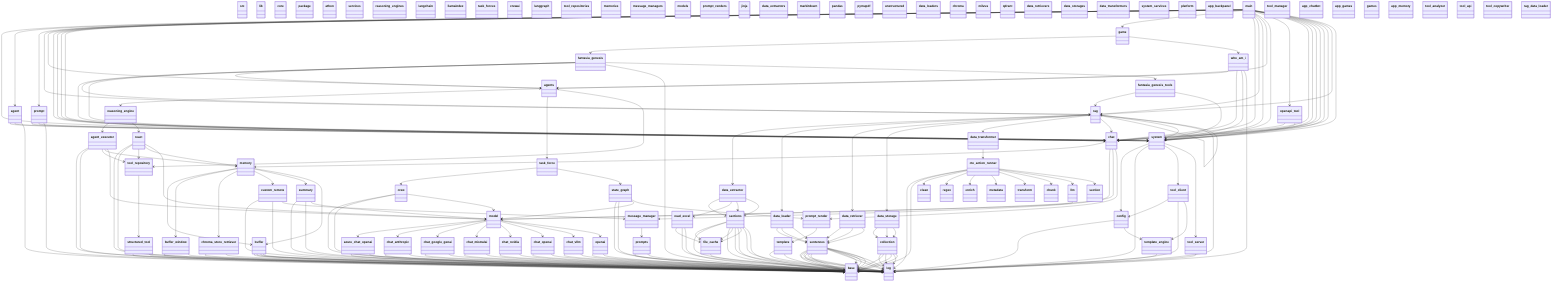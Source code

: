 classDiagram
  class src {
  }
  class lib {
  }
  class core {
  }
  class config {
  }
  class file_cache {
  }
  class log {
  }
  class template_engine {
  }
  class package {
  }
  class athon {
  }
  class agents {
  }
  class chat {
  }
  class rag {
  }
  class system {
  }
  class services {
  }
  class agents {
  }
  class reasoning_engine {
  }
  class reasoning_engines {
  }
  class base {
  }
  class langchain {
  }
  class agent_executor {
  }
  class llamaindex {
  }
  class react {
  }
  class task_force {
  }
  class task_forces {
  }
  class base {
  }
  class crewai {
  }
  class crew {
  }
  class langgraph {
  }
  class state_graph {
  }
  class tool_repositories {
  }
  class base {
  }
  class langchain {
  }
  class structured_tool {
  }
  class tool_repository {
  }
  class chat {
  }
  class memories {
  }
  class base {
  }
  class langchain {
  }
  class buffer {
  }
  class buffer_window {
  }
  class chroma_store_retriever {
  }
  class custom_remote {
  }
  class summary {
  }
  class llamaindex {
  }
  class buffer {
  }
  class memory {
  }
  class message_manager {
  }
  class message_managers {
  }
  class base {
  }
  class langchain {
  }
  class prompts {
  }
  class model {
  }
  class models {
  }
  class base {
  }
  class langchain {
  }
  class azure_chat_openai {
  }
  class chat_anthropic {
  }
  class chat_google_genai {
  }
  class chat_mistralai {
  }
  class chat_nvidia {
  }
  class chat_openai {
  }
  class chat_vllm {
  }
  class llamaindex {
  }
  class openai {
  }
  class prompt_render {
  }
  class prompt_renders {
  }
  class base {
  }
  class jinja {
  }
  class template {
  }
  class rag {
  }
  class data_extractor {
  }
  class data_extractors {
  }
  class base {
  }
  class markitdown {
  }
  class sections {
  }
  class pandas {
  }
  class read_excel {
  }
  class pymupdf {
  }
  class sections {
  }
  class unstructured {
  }
  class sections {
  }
  class data_loader {
  }
  class data_loaders {
  }
  class base {
  }
  class chroma {
  }
  class sentences {
  }
  class milvus {
  }
  class sentences {
  }
  class qdrant {
  }
  class sentences {
  }
  class data_retriever {
  }
  class data_retrievers {
  }
  class base {
  }
  class chroma {
  }
  class sentences {
  }
  class milvus {
  }
  class sentences {
  }
  class qdrant {
  }
  class sentences {
  }
  class data_storage {
  }
  class data_storages {
  }
  class base {
  }
  class chroma {
  }
  class collection {
  }
  class milvus {
  }
  class collection {
  }
  class qdrant {
  }
  class collection {
  }
  class data_transformer {
  }
  class data_transformers {
  }
  class base {
  }
  class clean {
  }
  class regex {
  }
  class cte_action_runner {
  }
  class enrich {
  }
  class metadata {
  }
  class transform {
  }
  class chunk {
  }
  class llm {
  }
  class section {
  }
  class system_services {
  }
  class tool_client {
  }
  class tool_server {
  }
  class platform {
  }
  class app_backpanel {
  }
  class main {
  }
  class tool_manager {
  }
  class agent {
  }
  class base {
  }
  class prompt {
  }
  class rag {
  }
  class app_chatbot {
  }
  class main {
  }
  class app_games {
  }
  class game {
  }
  class games {
  }
  class base {
  }
  class fantasia_genesis {
  }
  class fantasia_genesis_tools {
  }
  class who_am_i {
  }
  class main {
  }
  class app_memory {
  }
  class main {
  }
  class agents {
  }
  class main {
  }
  class openapi_tool {
  }
  class tool_analyzer {
  }
  class main {
  }
  class tool_api {
  }
  class main {
  }
  class tool_copywriter {
  }
  class main {
  }
  class rag {
  }
  class main {
  }
  class rag_data_loader {
  }
  config --> log
  config --> template_engine
  file_cache --> log
  template_engine --> log
  agents --> reasoning_engine
  agents --> task_force
  agents --> tool_repository
  chat --> memory
  chat --> message_manager
  chat --> model
  chat --> prompt_render
  rag --> data_extractor
  rag --> data_loader
  rag --> data_retriever
  rag --> data_storage
  rag --> data_transformer
  system --> config
  system --> log
  system --> tool_client
  system --> tool_server
  reasoning_engine --> agent_executor
  reasoning_engine --> react
  agent_executor --> log
  agent_executor --> base
  agent_executor --> tool_repository
  agent_executor --> memory
  agent_executor --> model
  react --> log
  react --> base
  react --> tool_repository
  react --> memory
  react --> model
  task_force --> crew
  task_force --> state_graph
  crew --> log
  crew --> base
  crew --> model
  state_graph --> log
  state_graph --> base
  state_graph --> model
  state_graph --> prompt_render
  structured_tool --> log
  structured_tool --> base
  tool_repository --> structured_tool
  buffer --> log
  buffer --> base
  buffer_window --> log
  buffer_window --> base
  chroma_store_retriever --> log
  chroma_store_retriever --> base
  custom_remote --> log
  custom_remote --> base
  custom_remote --> message_manager
  summary --> log
  summary --> base
  summary --> model
  buffer --> log
  buffer --> base
  memory --> buffer
  memory --> buffer_window
  memory --> chroma_store_retriever
  memory --> custom_remote
  memory --> summary
  memory --> buffer
  message_manager --> prompts
  prompts --> log
  prompts --> base
  model --> azure_chat_openai
  model --> chat_anthropic
  model --> chat_google_genai
  model --> chat_mistralai
  model --> chat_nvidia
  model --> chat_openai
  model --> chat_vllm
  model --> openai
  azure_chat_openai --> log
  azure_chat_openai --> base
  chat_anthropic --> log
  chat_anthropic --> base
  chat_google_genai --> log
  chat_google_genai --> base
  chat_mistralai --> log
  chat_mistralai --> base
  chat_nvidia --> log
  chat_nvidia --> base
  chat_openai --> log
  chat_openai --> base
  chat_vllm --> log
  chat_vllm --> base
  openai --> log
  openai --> base
  prompt_render --> template
  template --> log
  template --> base
  data_extractor --> sections
  data_extractor --> read_excel
  data_extractor --> sections
  data_extractor --> sections
  sections --> file_cache
  sections --> log
  sections --> base
  read_excel --> file_cache
  read_excel --> log
  read_excel --> base
  sections --> file_cache
  sections --> log
  sections --> base
  sections --> file_cache
  sections --> log
  sections --> base
  data_loader --> sentences
  data_loader --> sentences
  data_loader --> sentences
  sentences --> log
  sentences --> base
  sentences --> log
  sentences --> base
  sentences --> log
  sentences --> base
  data_retriever --> sentences
  data_retriever --> sentences
  data_retriever --> sentences
  sentences --> log
  sentences --> base
  sentences --> log
  sentences --> base
  sentences --> log
  sentences --> base
  data_storage --> collection
  data_storage --> collection
  data_storage --> collection
  collection --> log
  collection --> base
  collection --> log
  collection --> base
  collection --> log
  collection --> base
  data_transformer --> cte_action_runner
  cte_action_runner --> log
  cte_action_runner --> base
  cte_action_runner --> clean
  cte_action_runner --> regex
  cte_action_runner --> enrich
  cte_action_runner --> metadata
  cte_action_runner --> transform
  cte_action_runner --> chunk
  cte_action_runner --> llm
  cte_action_runner --> section
  llm --> model
  tool_client --> config
  tool_client --> log
  tool_client --> template_engine
  tool_server --> log
  main --> system
  main --> agent
  main --> prompt
  main --> rag
  agent --> chat
  agent --> system
  agent --> base
  prompt --> chat
  prompt --> system
  prompt --> base
  rag --> chat
  rag --> rag
  rag --> system
  rag --> base
  main --> agents
  main --> chat
  main --> system
  game --> fantasia_genesis
  game --> who_am_i
  fantasia_genesis --> agents
  fantasia_genesis --> chat
  fantasia_genesis --> rag
  fantasia_genesis --> system
  fantasia_genesis --> base
  fantasia_genesis --> fantasia_genesis_tools
  fantasia_genesis_tools --> rag
  fantasia_genesis_tools --> system
  who_am_i --> agents
  who_am_i --> chat
  who_am_i --> system
  who_am_i --> base
  main --> chat
  main --> system
  main --> game
  main --> chat
  main --> rag
  main --> system
  main --> agents
  main --> system
  main --> openapi_tool
  openapi_tool --> chat
  openapi_tool --> system
  main --> chat
  main --> system
  main --> system
  main --> chat
  main --> system
  main --> chat
  main --> rag
  main --> system
